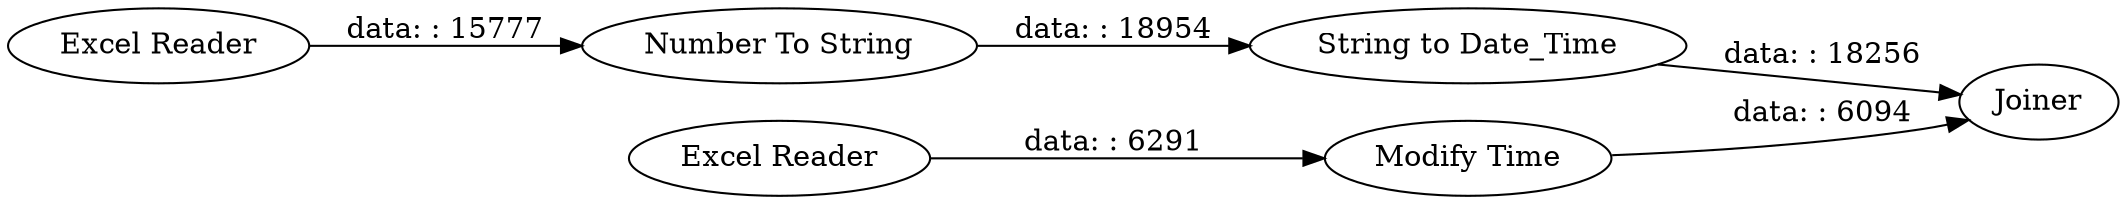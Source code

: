 digraph {
	"5580076659352809835_11" [label=Joiner]
	"5580076659352809835_8" [label="Excel Reader"]
	"5580076659352809835_10" [label="String to Date_Time"]
	"5580076659352809835_7" [label="Modify Time"]
	"5580076659352809835_6" [label="Excel Reader"]
	"5580076659352809835_9" [label="Number To String"]
	"5580076659352809835_10" -> "5580076659352809835_11" [label="data: : 18256"]
	"5580076659352809835_6" -> "5580076659352809835_7" [label="data: : 6291"]
	"5580076659352809835_8" -> "5580076659352809835_9" [label="data: : 15777"]
	"5580076659352809835_7" -> "5580076659352809835_11" [label="data: : 6094"]
	"5580076659352809835_9" -> "5580076659352809835_10" [label="data: : 18954"]
	rankdir=LR
}

